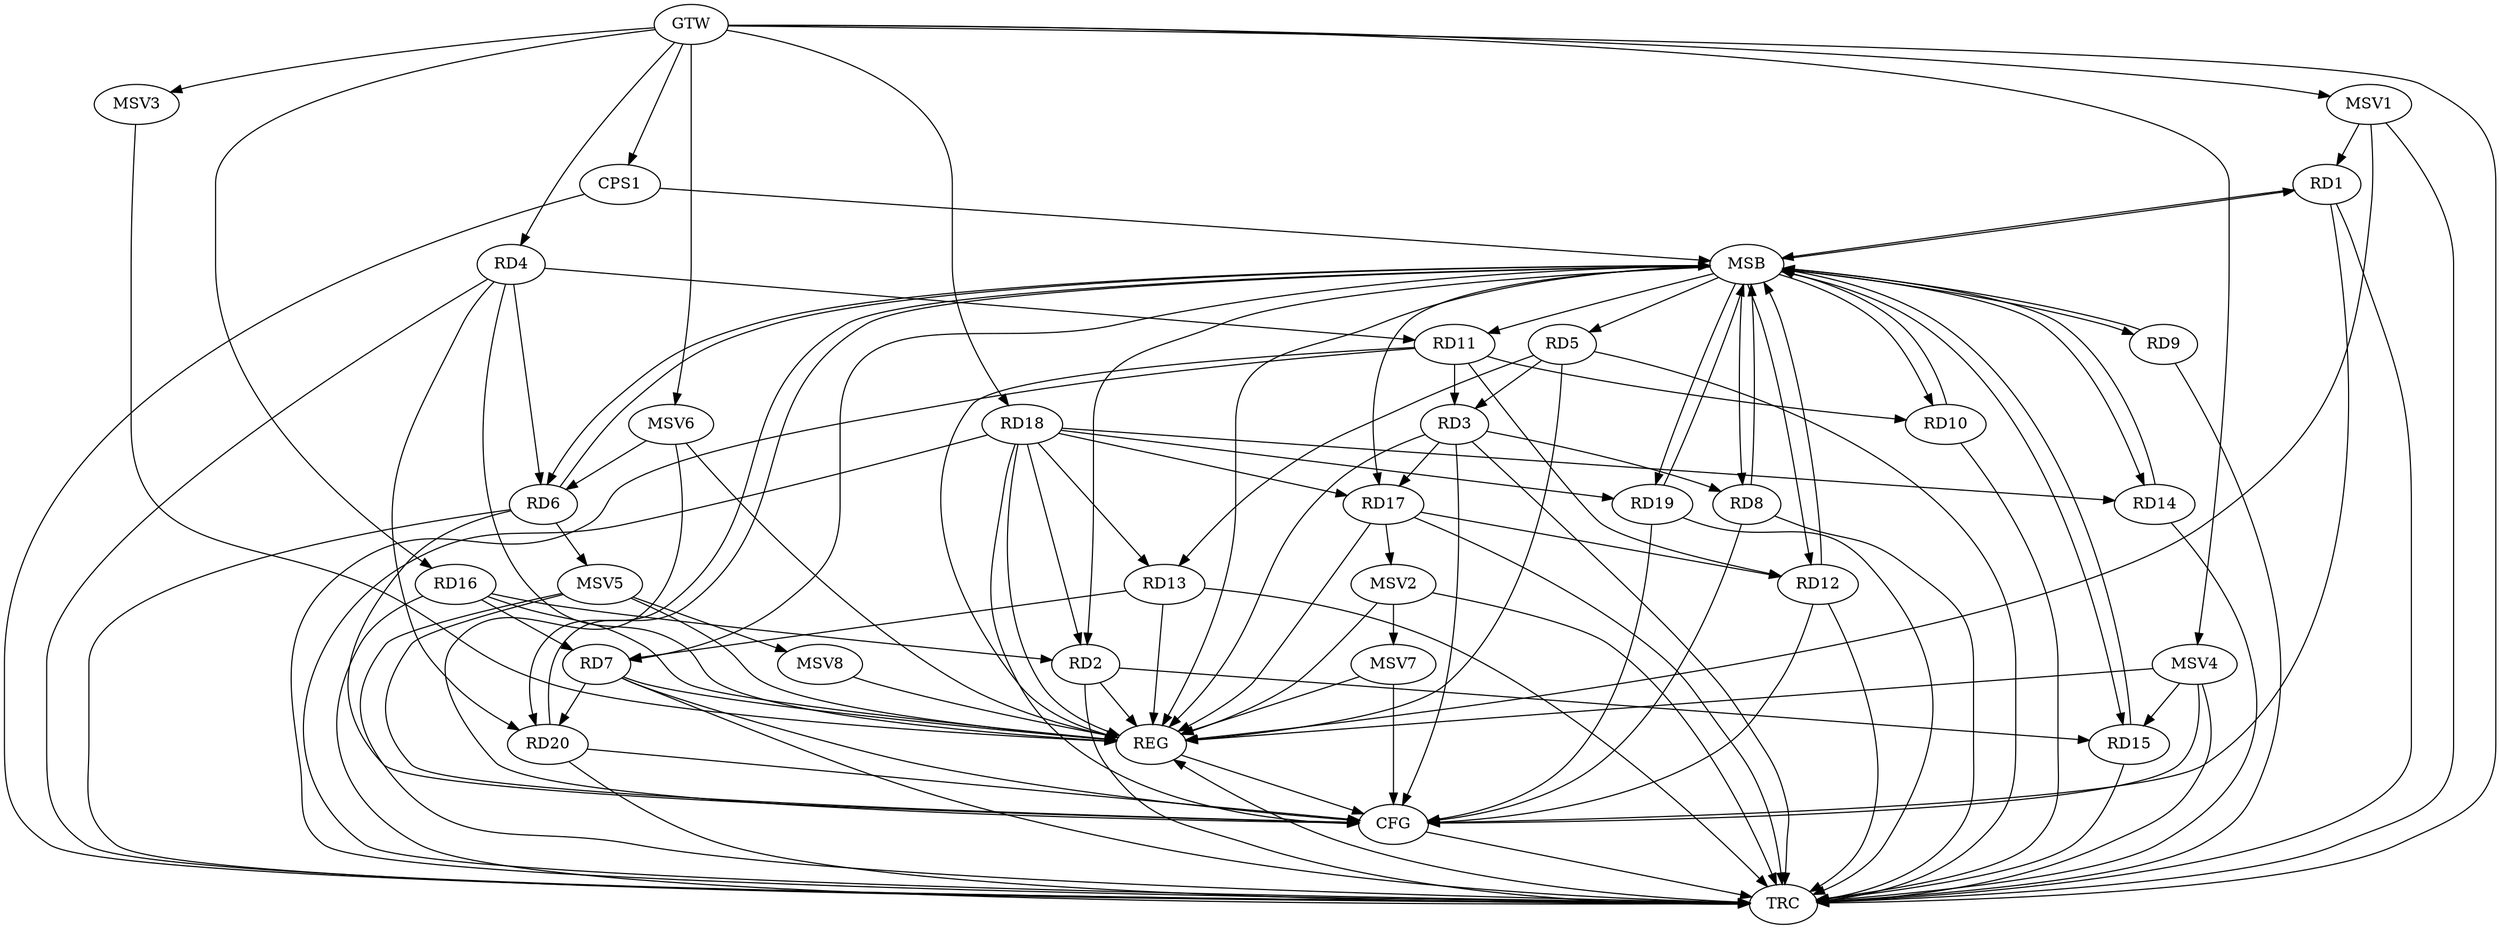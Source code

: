 strict digraph G {
  RD1 [ label="RD1" ];
  RD2 [ label="RD2" ];
  RD3 [ label="RD3" ];
  RD4 [ label="RD4" ];
  RD5 [ label="RD5" ];
  RD6 [ label="RD6" ];
  RD7 [ label="RD7" ];
  RD8 [ label="RD8" ];
  RD9 [ label="RD9" ];
  RD10 [ label="RD10" ];
  RD11 [ label="RD11" ];
  RD12 [ label="RD12" ];
  RD13 [ label="RD13" ];
  RD14 [ label="RD14" ];
  RD15 [ label="RD15" ];
  RD16 [ label="RD16" ];
  RD17 [ label="RD17" ];
  RD18 [ label="RD18" ];
  RD19 [ label="RD19" ];
  RD20 [ label="RD20" ];
  CPS1 [ label="CPS1" ];
  GTW [ label="GTW" ];
  REG [ label="REG" ];
  MSB [ label="MSB" ];
  CFG [ label="CFG" ];
  TRC [ label="TRC" ];
  MSV1 [ label="MSV1" ];
  MSV2 [ label="MSV2" ];
  MSV3 [ label="MSV3" ];
  MSV4 [ label="MSV4" ];
  MSV5 [ label="MSV5" ];
  MSV6 [ label="MSV6" ];
  MSV7 [ label="MSV7" ];
  MSV8 [ label="MSV8" ];
  RD2 -> RD15;
  RD16 -> RD2;
  RD18 -> RD2;
  RD5 -> RD3;
  RD3 -> RD8;
  RD11 -> RD3;
  RD3 -> RD17;
  RD4 -> RD6;
  RD4 -> RD11;
  RD4 -> RD20;
  RD5 -> RD13;
  RD13 -> RD7;
  RD16 -> RD7;
  RD7 -> RD20;
  RD11 -> RD10;
  RD11 -> RD12;
  RD17 -> RD12;
  RD18 -> RD13;
  RD18 -> RD14;
  RD18 -> RD17;
  RD18 -> RD19;
  GTW -> RD4;
  GTW -> RD16;
  GTW -> RD18;
  GTW -> CPS1;
  RD2 -> REG;
  RD3 -> REG;
  RD4 -> REG;
  RD5 -> REG;
  RD7 -> REG;
  RD11 -> REG;
  RD13 -> REG;
  RD16 -> REG;
  RD17 -> REG;
  RD18 -> REG;
  RD1 -> MSB;
  MSB -> RD10;
  MSB -> RD11;
  MSB -> RD14;
  MSB -> REG;
  RD6 -> MSB;
  MSB -> RD5;
  MSB -> RD7;
  MSB -> RD15;
  MSB -> RD17;
  RD8 -> MSB;
  RD9 -> MSB;
  MSB -> RD1;
  MSB -> RD20;
  RD10 -> MSB;
  MSB -> RD12;
  MSB -> RD19;
  RD12 -> MSB;
  MSB -> RD2;
  RD14 -> MSB;
  MSB -> RD6;
  MSB -> RD9;
  RD15 -> MSB;
  MSB -> RD8;
  RD19 -> MSB;
  RD20 -> MSB;
  CPS1 -> MSB;
  RD3 -> CFG;
  RD7 -> CFG;
  RD1 -> CFG;
  RD6 -> CFG;
  RD19 -> CFG;
  RD18 -> CFG;
  RD20 -> CFG;
  RD8 -> CFG;
  RD12 -> CFG;
  REG -> CFG;
  RD1 -> TRC;
  RD2 -> TRC;
  RD3 -> TRC;
  RD4 -> TRC;
  RD5 -> TRC;
  RD6 -> TRC;
  RD7 -> TRC;
  RD8 -> TRC;
  RD9 -> TRC;
  RD10 -> TRC;
  RD11 -> TRC;
  RD12 -> TRC;
  RD13 -> TRC;
  RD14 -> TRC;
  RD15 -> TRC;
  RD16 -> TRC;
  RD17 -> TRC;
  RD18 -> TRC;
  RD19 -> TRC;
  RD20 -> TRC;
  CPS1 -> TRC;
  GTW -> TRC;
  CFG -> TRC;
  TRC -> REG;
  MSV1 -> RD1;
  GTW -> MSV1;
  MSV1 -> REG;
  MSV1 -> TRC;
  RD17 -> MSV2;
  MSV2 -> REG;
  MSV2 -> TRC;
  GTW -> MSV3;
  MSV3 -> REG;
  MSV4 -> RD15;
  GTW -> MSV4;
  MSV4 -> REG;
  MSV4 -> TRC;
  MSV4 -> CFG;
  RD6 -> MSV5;
  MSV5 -> REG;
  MSV5 -> TRC;
  MSV5 -> CFG;
  MSV6 -> RD6;
  GTW -> MSV6;
  MSV6 -> REG;
  MSV6 -> CFG;
  MSV2 -> MSV7;
  MSV7 -> REG;
  MSV7 -> CFG;
  MSV5 -> MSV8;
  MSV8 -> REG;
}
